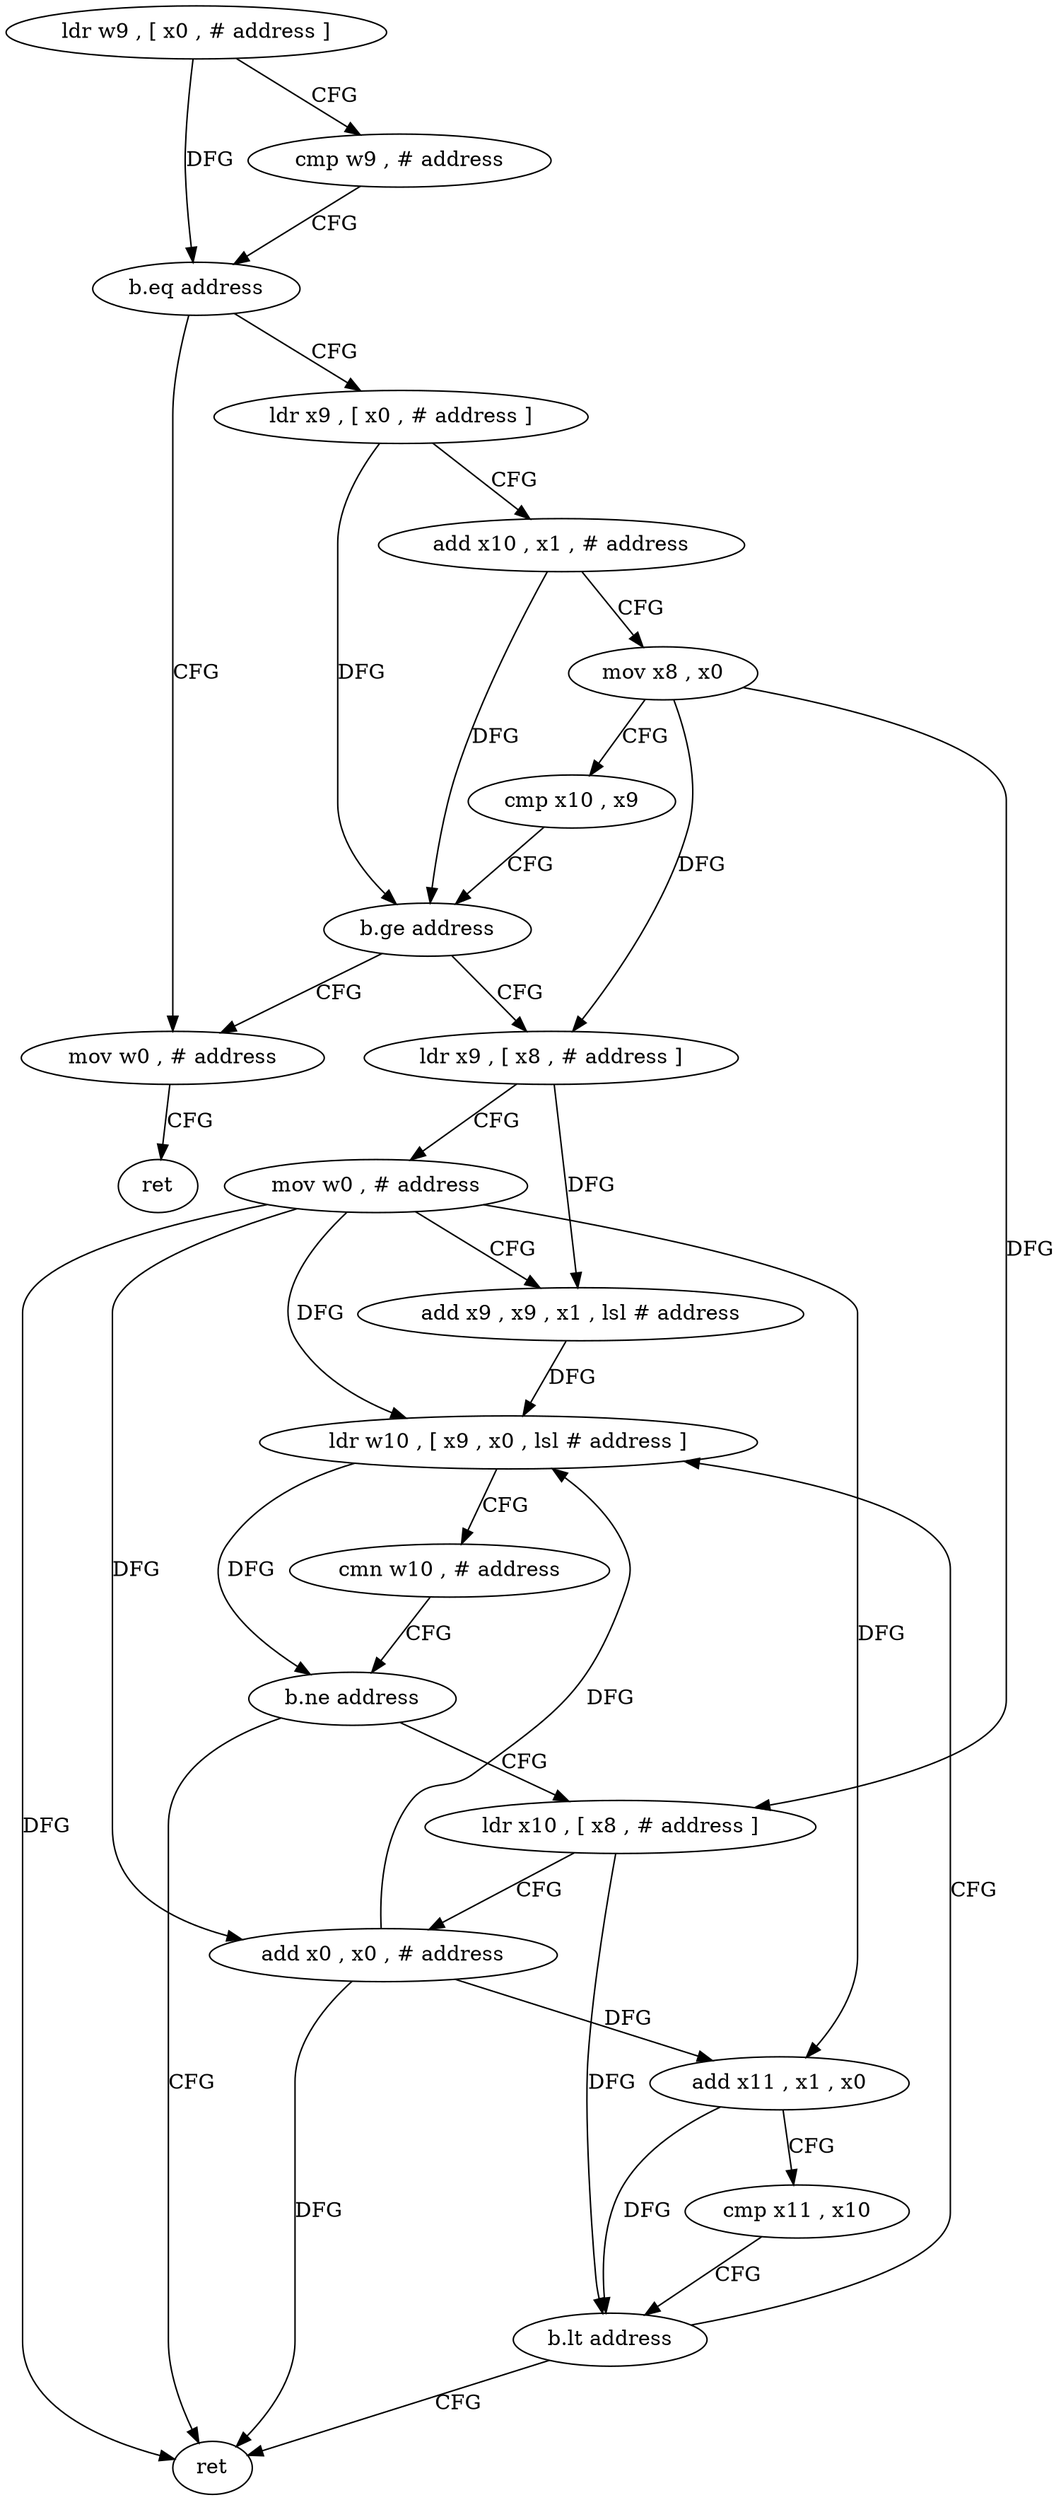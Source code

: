 digraph "func" {
"4236204" [label = "ldr w9 , [ x0 , # address ]" ]
"4236208" [label = "cmp w9 , # address" ]
"4236212" [label = "b.eq address" ]
"4236284" [label = "mov w0 , # address" ]
"4236216" [label = "ldr x9 , [ x0 , # address ]" ]
"4236288" [label = "ret" ]
"4236220" [label = "add x10 , x1 , # address" ]
"4236224" [label = "mov x8 , x0" ]
"4236228" [label = "cmp x10 , x9" ]
"4236232" [label = "b.ge address" ]
"4236236" [label = "ldr x9 , [ x8 , # address ]" ]
"4236240" [label = "mov w0 , # address" ]
"4236244" [label = "add x9 , x9 , x1 , lsl # address" ]
"4236248" [label = "ldr w10 , [ x9 , x0 , lsl # address ]" ]
"4236280" [label = "ret" ]
"4236260" [label = "ldr x10 , [ x8 , # address ]" ]
"4236264" [label = "add x0 , x0 , # address" ]
"4236268" [label = "add x11 , x1 , x0" ]
"4236272" [label = "cmp x11 , x10" ]
"4236276" [label = "b.lt address" ]
"4236252" [label = "cmn w10 , # address" ]
"4236256" [label = "b.ne address" ]
"4236204" -> "4236208" [ label = "CFG" ]
"4236204" -> "4236212" [ label = "DFG" ]
"4236208" -> "4236212" [ label = "CFG" ]
"4236212" -> "4236284" [ label = "CFG" ]
"4236212" -> "4236216" [ label = "CFG" ]
"4236284" -> "4236288" [ label = "CFG" ]
"4236216" -> "4236220" [ label = "CFG" ]
"4236216" -> "4236232" [ label = "DFG" ]
"4236220" -> "4236224" [ label = "CFG" ]
"4236220" -> "4236232" [ label = "DFG" ]
"4236224" -> "4236228" [ label = "CFG" ]
"4236224" -> "4236236" [ label = "DFG" ]
"4236224" -> "4236260" [ label = "DFG" ]
"4236228" -> "4236232" [ label = "CFG" ]
"4236232" -> "4236284" [ label = "CFG" ]
"4236232" -> "4236236" [ label = "CFG" ]
"4236236" -> "4236240" [ label = "CFG" ]
"4236236" -> "4236244" [ label = "DFG" ]
"4236240" -> "4236244" [ label = "CFG" ]
"4236240" -> "4236248" [ label = "DFG" ]
"4236240" -> "4236280" [ label = "DFG" ]
"4236240" -> "4236264" [ label = "DFG" ]
"4236240" -> "4236268" [ label = "DFG" ]
"4236244" -> "4236248" [ label = "DFG" ]
"4236248" -> "4236252" [ label = "CFG" ]
"4236248" -> "4236256" [ label = "DFG" ]
"4236260" -> "4236264" [ label = "CFG" ]
"4236260" -> "4236276" [ label = "DFG" ]
"4236264" -> "4236268" [ label = "DFG" ]
"4236264" -> "4236248" [ label = "DFG" ]
"4236264" -> "4236280" [ label = "DFG" ]
"4236268" -> "4236272" [ label = "CFG" ]
"4236268" -> "4236276" [ label = "DFG" ]
"4236272" -> "4236276" [ label = "CFG" ]
"4236276" -> "4236248" [ label = "CFG" ]
"4236276" -> "4236280" [ label = "CFG" ]
"4236252" -> "4236256" [ label = "CFG" ]
"4236256" -> "4236280" [ label = "CFG" ]
"4236256" -> "4236260" [ label = "CFG" ]
}
